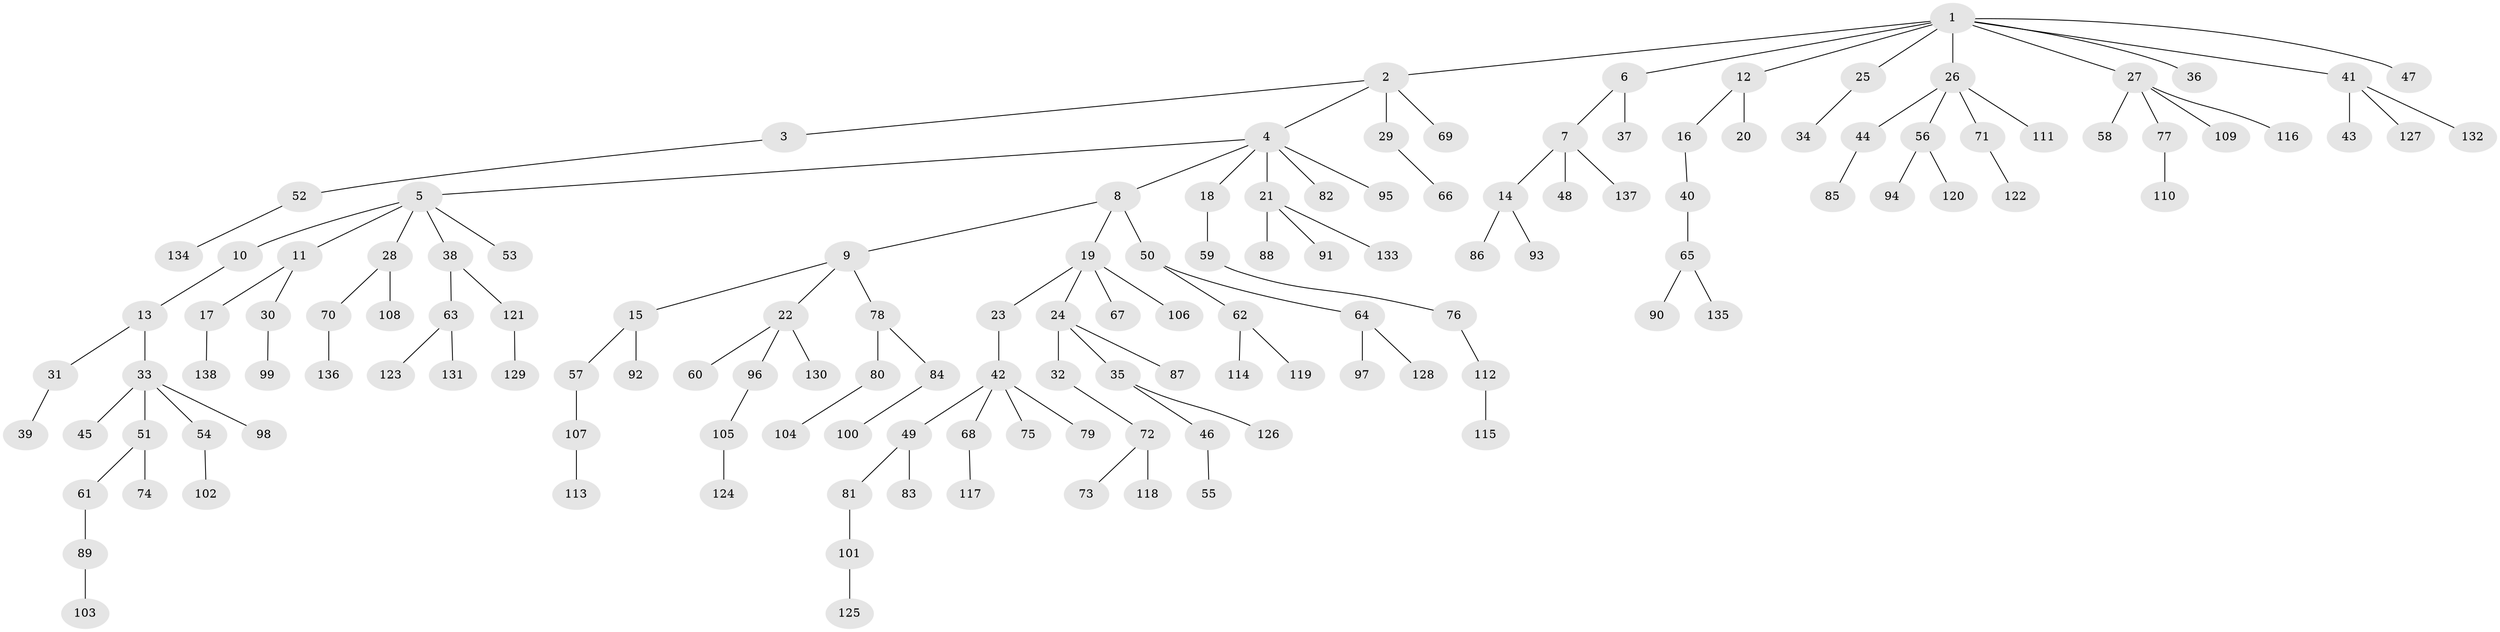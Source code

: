 // Generated by graph-tools (version 1.1) at 2025/50/03/09/25 03:50:21]
// undirected, 138 vertices, 137 edges
graph export_dot {
graph [start="1"]
  node [color=gray90,style=filled];
  1;
  2;
  3;
  4;
  5;
  6;
  7;
  8;
  9;
  10;
  11;
  12;
  13;
  14;
  15;
  16;
  17;
  18;
  19;
  20;
  21;
  22;
  23;
  24;
  25;
  26;
  27;
  28;
  29;
  30;
  31;
  32;
  33;
  34;
  35;
  36;
  37;
  38;
  39;
  40;
  41;
  42;
  43;
  44;
  45;
  46;
  47;
  48;
  49;
  50;
  51;
  52;
  53;
  54;
  55;
  56;
  57;
  58;
  59;
  60;
  61;
  62;
  63;
  64;
  65;
  66;
  67;
  68;
  69;
  70;
  71;
  72;
  73;
  74;
  75;
  76;
  77;
  78;
  79;
  80;
  81;
  82;
  83;
  84;
  85;
  86;
  87;
  88;
  89;
  90;
  91;
  92;
  93;
  94;
  95;
  96;
  97;
  98;
  99;
  100;
  101;
  102;
  103;
  104;
  105;
  106;
  107;
  108;
  109;
  110;
  111;
  112;
  113;
  114;
  115;
  116;
  117;
  118;
  119;
  120;
  121;
  122;
  123;
  124;
  125;
  126;
  127;
  128;
  129;
  130;
  131;
  132;
  133;
  134;
  135;
  136;
  137;
  138;
  1 -- 2;
  1 -- 6;
  1 -- 12;
  1 -- 25;
  1 -- 26;
  1 -- 27;
  1 -- 36;
  1 -- 41;
  1 -- 47;
  2 -- 3;
  2 -- 4;
  2 -- 29;
  2 -- 69;
  3 -- 52;
  4 -- 5;
  4 -- 8;
  4 -- 18;
  4 -- 21;
  4 -- 82;
  4 -- 95;
  5 -- 10;
  5 -- 11;
  5 -- 28;
  5 -- 38;
  5 -- 53;
  6 -- 7;
  6 -- 37;
  7 -- 14;
  7 -- 48;
  7 -- 137;
  8 -- 9;
  8 -- 19;
  8 -- 50;
  9 -- 15;
  9 -- 22;
  9 -- 78;
  10 -- 13;
  11 -- 17;
  11 -- 30;
  12 -- 16;
  12 -- 20;
  13 -- 31;
  13 -- 33;
  14 -- 86;
  14 -- 93;
  15 -- 57;
  15 -- 92;
  16 -- 40;
  17 -- 138;
  18 -- 59;
  19 -- 23;
  19 -- 24;
  19 -- 67;
  19 -- 106;
  21 -- 88;
  21 -- 91;
  21 -- 133;
  22 -- 60;
  22 -- 96;
  22 -- 130;
  23 -- 42;
  24 -- 32;
  24 -- 35;
  24 -- 87;
  25 -- 34;
  26 -- 44;
  26 -- 56;
  26 -- 71;
  26 -- 111;
  27 -- 58;
  27 -- 77;
  27 -- 109;
  27 -- 116;
  28 -- 70;
  28 -- 108;
  29 -- 66;
  30 -- 99;
  31 -- 39;
  32 -- 72;
  33 -- 45;
  33 -- 51;
  33 -- 54;
  33 -- 98;
  35 -- 46;
  35 -- 126;
  38 -- 63;
  38 -- 121;
  40 -- 65;
  41 -- 43;
  41 -- 127;
  41 -- 132;
  42 -- 49;
  42 -- 68;
  42 -- 75;
  42 -- 79;
  44 -- 85;
  46 -- 55;
  49 -- 81;
  49 -- 83;
  50 -- 62;
  50 -- 64;
  51 -- 61;
  51 -- 74;
  52 -- 134;
  54 -- 102;
  56 -- 94;
  56 -- 120;
  57 -- 107;
  59 -- 76;
  61 -- 89;
  62 -- 114;
  62 -- 119;
  63 -- 123;
  63 -- 131;
  64 -- 97;
  64 -- 128;
  65 -- 90;
  65 -- 135;
  68 -- 117;
  70 -- 136;
  71 -- 122;
  72 -- 73;
  72 -- 118;
  76 -- 112;
  77 -- 110;
  78 -- 80;
  78 -- 84;
  80 -- 104;
  81 -- 101;
  84 -- 100;
  89 -- 103;
  96 -- 105;
  101 -- 125;
  105 -- 124;
  107 -- 113;
  112 -- 115;
  121 -- 129;
}

